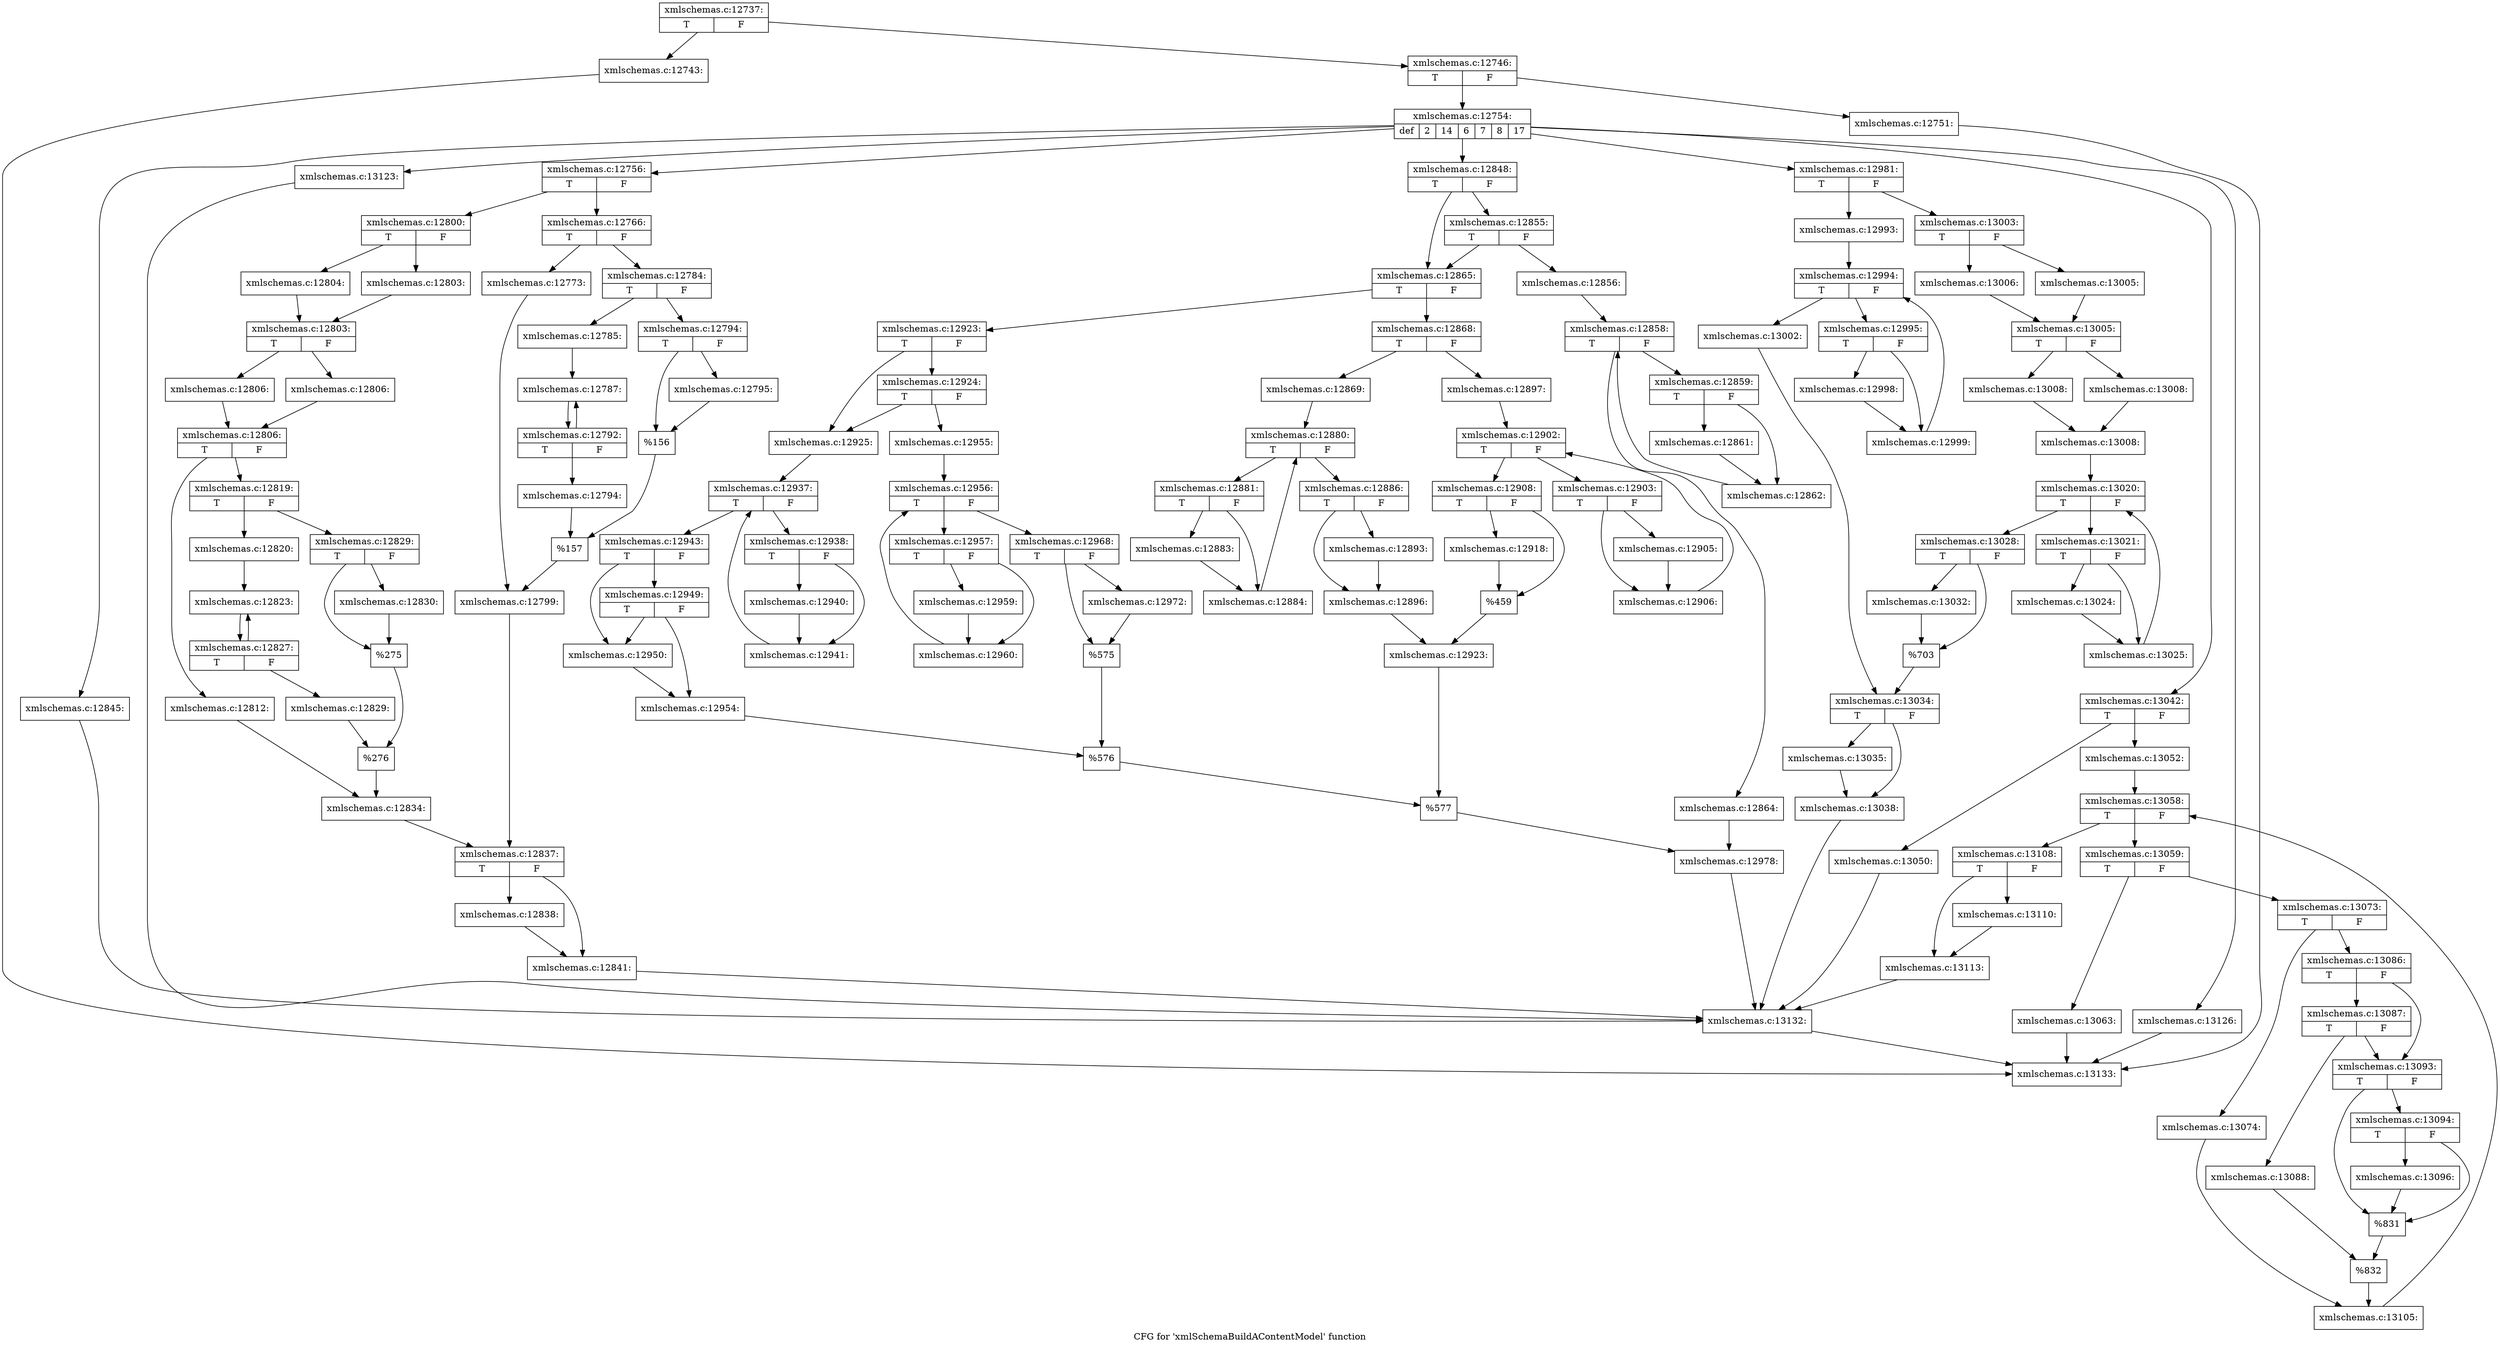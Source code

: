 digraph "CFG for 'xmlSchemaBuildAContentModel' function" {
	label="CFG for 'xmlSchemaBuildAContentModel' function";

	Node0x53412e0 [shape=record,label="{xmlschemas.c:12737:|{<s0>T|<s1>F}}"];
	Node0x53412e0 -> Node0x5348770;
	Node0x53412e0 -> Node0x53487c0;
	Node0x5348770 [shape=record,label="{xmlschemas.c:12743:}"];
	Node0x5348770 -> Node0x53415f0;
	Node0x53487c0 [shape=record,label="{xmlschemas.c:12746:|{<s0>T|<s1>F}}"];
	Node0x53487c0 -> Node0x53491f0;
	Node0x53487c0 -> Node0x5349240;
	Node0x53491f0 [shape=record,label="{xmlschemas.c:12751:}"];
	Node0x53491f0 -> Node0x53415f0;
	Node0x5349240 [shape=record,label="{xmlschemas.c:12754:|{<s0>def|<s1>2|<s2>14|<s3>6|<s4>7|<s5>8|<s6>17}}"];
	Node0x5349240 -> Node0x5349ba0;
	Node0x5349240 -> Node0x5349ee0;
	Node0x5349240 -> Node0x4ec8cc0;
	Node0x5349240 -> Node0x4ec9100;
	Node0x5349240 -> Node0x4edad10;
	Node0x5349240 -> Node0x5392520;
	Node0x5349240 -> Node0x539d0f0;
	Node0x5349ee0 [shape=record,label="{xmlschemas.c:12756:|{<s0>T|<s1>F}}"];
	Node0x5349ee0 -> Node0x534ba20;
	Node0x5349ee0 -> Node0x534bf00;
	Node0x534ba20 [shape=record,label="{xmlschemas.c:12766:|{<s0>T|<s1>F}}"];
	Node0x534ba20 -> Node0x534c220;
	Node0x534ba20 -> Node0x534c2c0;
	Node0x534c220 [shape=record,label="{xmlschemas.c:12773:}"];
	Node0x534c220 -> Node0x534c270;
	Node0x534c2c0 [shape=record,label="{xmlschemas.c:12784:|{<s0>T|<s1>F}}"];
	Node0x534c2c0 -> Node0x534d2c0;
	Node0x534c2c0 -> Node0x534e490;
	Node0x534d2c0 [shape=record,label="{xmlschemas.c:12785:}"];
	Node0x534d2c0 -> Node0x534ebb0;
	Node0x534ebb0 [shape=record,label="{xmlschemas.c:12787:}"];
	Node0x534ebb0 -> Node0x534eb60;
	Node0x534eb60 [shape=record,label="{xmlschemas.c:12792:|{<s0>T|<s1>F}}"];
	Node0x534eb60 -> Node0x534ebb0;
	Node0x534eb60 -> Node0x534eb10;
	Node0x534eb10 [shape=record,label="{xmlschemas.c:12794:}"];
	Node0x534eb10 -> Node0x534e440;
	Node0x534e490 [shape=record,label="{xmlschemas.c:12794:|{<s0>T|<s1>F}}"];
	Node0x534e490 -> Node0x53504e0;
	Node0x534e490 -> Node0x5350530;
	Node0x53504e0 [shape=record,label="{xmlschemas.c:12795:}"];
	Node0x53504e0 -> Node0x5350530;
	Node0x5350530 [shape=record,label="{%156}"];
	Node0x5350530 -> Node0x534e440;
	Node0x534e440 [shape=record,label="{%157}"];
	Node0x534e440 -> Node0x534c270;
	Node0x534c270 [shape=record,label="{xmlschemas.c:12799:}"];
	Node0x534c270 -> Node0x534beb0;
	Node0x534bf00 [shape=record,label="{xmlschemas.c:12800:|{<s0>T|<s1>F}}"];
	Node0x534bf00 -> Node0x4ec0500;
	Node0x534bf00 -> Node0x4ec0550;
	Node0x4ec0500 [shape=record,label="{xmlschemas.c:12803:}"];
	Node0x4ec0500 -> Node0x4ec05a0;
	Node0x4ec0550 [shape=record,label="{xmlschemas.c:12804:}"];
	Node0x4ec0550 -> Node0x4ec05a0;
	Node0x4ec05a0 [shape=record,label="{xmlschemas.c:12803:|{<s0>T|<s1>F}}"];
	Node0x4ec05a0 -> Node0x4ec0fc0;
	Node0x4ec05a0 -> Node0x4ec1010;
	Node0x4ec0fc0 [shape=record,label="{xmlschemas.c:12806:}"];
	Node0x4ec0fc0 -> Node0x4ec1060;
	Node0x4ec1010 [shape=record,label="{xmlschemas.c:12806:}"];
	Node0x4ec1010 -> Node0x4ec1060;
	Node0x4ec1060 [shape=record,label="{xmlschemas.c:12806:|{<s0>T|<s1>F}}"];
	Node0x4ec1060 -> Node0x4ec1ec0;
	Node0x4ec1060 -> Node0x4ec2700;
	Node0x4ec1ec0 [shape=record,label="{xmlschemas.c:12812:}"];
	Node0x4ec1ec0 -> Node0x4ec26b0;
	Node0x4ec2700 [shape=record,label="{xmlschemas.c:12819:|{<s0>T|<s1>F}}"];
	Node0x4ec2700 -> Node0x4ec4330;
	Node0x4ec2700 -> Node0x4ec43d0;
	Node0x4ec4330 [shape=record,label="{xmlschemas.c:12820:}"];
	Node0x4ec4330 -> Node0x4ec4af0;
	Node0x4ec4af0 [shape=record,label="{xmlschemas.c:12823:}"];
	Node0x4ec4af0 -> Node0x4ec4aa0;
	Node0x4ec4aa0 [shape=record,label="{xmlschemas.c:12827:|{<s0>T|<s1>F}}"];
	Node0x4ec4aa0 -> Node0x4ec4af0;
	Node0x4ec4aa0 -> Node0x4ec4a50;
	Node0x4ec4a50 [shape=record,label="{xmlschemas.c:12829:}"];
	Node0x4ec4a50 -> Node0x4ec4380;
	Node0x4ec43d0 [shape=record,label="{xmlschemas.c:12829:|{<s0>T|<s1>F}}"];
	Node0x4ec43d0 -> Node0x4ec6050;
	Node0x4ec43d0 -> Node0x4ec60a0;
	Node0x4ec6050 [shape=record,label="{xmlschemas.c:12830:}"];
	Node0x4ec6050 -> Node0x4ec60a0;
	Node0x4ec60a0 [shape=record,label="{%275}"];
	Node0x4ec60a0 -> Node0x4ec4380;
	Node0x4ec4380 [shape=record,label="{%276}"];
	Node0x4ec4380 -> Node0x4ec26b0;
	Node0x4ec26b0 [shape=record,label="{xmlschemas.c:12834:}"];
	Node0x4ec26b0 -> Node0x534beb0;
	Node0x534beb0 [shape=record,label="{xmlschemas.c:12837:|{<s0>T|<s1>F}}"];
	Node0x534beb0 -> Node0x4ec7620;
	Node0x534beb0 -> Node0x4ec8130;
	Node0x4ec7620 [shape=record,label="{xmlschemas.c:12838:}"];
	Node0x4ec7620 -> Node0x4ec8130;
	Node0x4ec8130 [shape=record,label="{xmlschemas.c:12841:}"];
	Node0x4ec8130 -> Node0x5349860;
	Node0x4ec8cc0 [shape=record,label="{xmlschemas.c:12845:}"];
	Node0x4ec8cc0 -> Node0x5349860;
	Node0x4ec9100 [shape=record,label="{xmlschemas.c:12848:|{<s0>T|<s1>F}}"];
	Node0x4ec9100 -> Node0x4ec9860;
	Node0x4ec9100 -> Node0x4ec9810;
	Node0x4ec9860 [shape=record,label="{xmlschemas.c:12855:|{<s0>T|<s1>F}}"];
	Node0x4ec9860 -> Node0x4ec9770;
	Node0x4ec9860 -> Node0x4ec9810;
	Node0x4ec9770 [shape=record,label="{xmlschemas.c:12856:}"];
	Node0x4ec9770 -> Node0x4eca2b0;
	Node0x4eca2b0 [shape=record,label="{xmlschemas.c:12858:|{<s0>T|<s1>F}}"];
	Node0x4eca2b0 -> Node0x4eca660;
	Node0x4eca2b0 -> Node0x4eca490;
	Node0x4eca660 [shape=record,label="{xmlschemas.c:12859:|{<s0>T|<s1>F}}"];
	Node0x4eca660 -> Node0x4ecaa20;
	Node0x4eca660 -> Node0x4ecaa70;
	Node0x4ecaa20 [shape=record,label="{xmlschemas.c:12861:}"];
	Node0x4ecaa20 -> Node0x4ecaa70;
	Node0x4ecaa70 [shape=record,label="{xmlschemas.c:12862:}"];
	Node0x4ecaa70 -> Node0x4eca2b0;
	Node0x4eca490 [shape=record,label="{xmlschemas.c:12864:}"];
	Node0x4eca490 -> Node0x4ec97c0;
	Node0x4ec9810 [shape=record,label="{xmlschemas.c:12865:|{<s0>T|<s1>F}}"];
	Node0x4ec9810 -> Node0x4ecb870;
	Node0x4ec9810 -> Node0x4ecb910;
	Node0x4ecb870 [shape=record,label="{xmlschemas.c:12868:|{<s0>T|<s1>F}}"];
	Node0x4ecb870 -> Node0x4ecbd80;
	Node0x4ecb870 -> Node0x4ecbe20;
	Node0x4ecbd80 [shape=record,label="{xmlschemas.c:12869:}"];
	Node0x4ecbd80 -> Node0x4ecda10;
	Node0x4ecda10 [shape=record,label="{xmlschemas.c:12880:|{<s0>T|<s1>F}}"];
	Node0x4ecda10 -> Node0x4ecddc0;
	Node0x4ecda10 -> Node0x4ecdbf0;
	Node0x4ecddc0 [shape=record,label="{xmlschemas.c:12881:|{<s0>T|<s1>F}}"];
	Node0x4ecddc0 -> Node0x4ece180;
	Node0x4ecddc0 -> Node0x4ece1d0;
	Node0x4ece180 [shape=record,label="{xmlschemas.c:12883:}"];
	Node0x4ece180 -> Node0x4ece1d0;
	Node0x4ece1d0 [shape=record,label="{xmlschemas.c:12884:}"];
	Node0x4ece1d0 -> Node0x4ecda10;
	Node0x4ecdbf0 [shape=record,label="{xmlschemas.c:12886:|{<s0>T|<s1>F}}"];
	Node0x4ecdbf0 -> Node0x4ecf680;
	Node0x4ecdbf0 -> Node0x4ecf6d0;
	Node0x4ecf680 [shape=record,label="{xmlschemas.c:12893:}"];
	Node0x4ecf680 -> Node0x4ecf6d0;
	Node0x4ecf6d0 [shape=record,label="{xmlschemas.c:12896:}"];
	Node0x4ecf6d0 -> Node0x4ecbdd0;
	Node0x4ecbe20 [shape=record,label="{xmlschemas.c:12897:}"];
	Node0x4ecbe20 -> Node0x4ed0bc0;
	Node0x4ed0bc0 [shape=record,label="{xmlschemas.c:12902:|{<s0>T|<s1>F}}"];
	Node0x4ed0bc0 -> Node0x4ed0f70;
	Node0x4ed0bc0 -> Node0x4ed0da0;
	Node0x4ed0f70 [shape=record,label="{xmlschemas.c:12903:|{<s0>T|<s1>F}}"];
	Node0x4ed0f70 -> Node0x4ed1330;
	Node0x4ed0f70 -> Node0x4ed1380;
	Node0x4ed1330 [shape=record,label="{xmlschemas.c:12905:}"];
	Node0x4ed1330 -> Node0x4ed1380;
	Node0x4ed1380 [shape=record,label="{xmlschemas.c:12906:}"];
	Node0x4ed1380 -> Node0x4ed0bc0;
	Node0x4ed0da0 [shape=record,label="{xmlschemas.c:12908:|{<s0>T|<s1>F}}"];
	Node0x4ed0da0 -> Node0x4ed26b0;
	Node0x4ed0da0 -> Node0x4ed2700;
	Node0x4ed26b0 [shape=record,label="{xmlschemas.c:12918:}"];
	Node0x4ed26b0 -> Node0x4ed2700;
	Node0x4ed2700 [shape=record,label="{%459}"];
	Node0x4ed2700 -> Node0x4ecbdd0;
	Node0x4ecbdd0 [shape=record,label="{xmlschemas.c:12923:}"];
	Node0x4ecbdd0 -> Node0x4ecb8c0;
	Node0x4ecb910 [shape=record,label="{xmlschemas.c:12923:|{<s0>T|<s1>F}}"];
	Node0x4ecb910 -> Node0x4ed33c0;
	Node0x4ecb910 -> Node0x4ed34b0;
	Node0x4ed34b0 [shape=record,label="{xmlschemas.c:12924:|{<s0>T|<s1>F}}"];
	Node0x4ed34b0 -> Node0x4ed33c0;
	Node0x4ed34b0 -> Node0x4ed3460;
	Node0x4ed33c0 [shape=record,label="{xmlschemas.c:12925:}"];
	Node0x4ed33c0 -> Node0x4ed56d0;
	Node0x4ed56d0 [shape=record,label="{xmlschemas.c:12937:|{<s0>T|<s1>F}}"];
	Node0x4ed56d0 -> Node0x4ed5a80;
	Node0x4ed56d0 -> Node0x4ed58b0;
	Node0x4ed5a80 [shape=record,label="{xmlschemas.c:12938:|{<s0>T|<s1>F}}"];
	Node0x4ed5a80 -> Node0x4ed5ec0;
	Node0x4ed5a80 -> Node0x4ed5f10;
	Node0x4ed5ec0 [shape=record,label="{xmlschemas.c:12940:}"];
	Node0x4ed5ec0 -> Node0x4ed5f10;
	Node0x4ed5f10 [shape=record,label="{xmlschemas.c:12941:}"];
	Node0x4ed5f10 -> Node0x4ed56d0;
	Node0x4ed58b0 [shape=record,label="{xmlschemas.c:12943:|{<s0>T|<s1>F}}"];
	Node0x4ed58b0 -> Node0x4ed7400;
	Node0x4ed58b0 -> Node0x4ed74a0;
	Node0x4ed74a0 [shape=record,label="{xmlschemas.c:12949:|{<s0>T|<s1>F}}"];
	Node0x4ed74a0 -> Node0x4ed7400;
	Node0x4ed74a0 -> Node0x4ed7450;
	Node0x4ed7400 [shape=record,label="{xmlschemas.c:12950:}"];
	Node0x4ed7400 -> Node0x4ed7450;
	Node0x4ed7450 [shape=record,label="{xmlschemas.c:12954:}"];
	Node0x4ed7450 -> Node0x4ed3410;
	Node0x4ed3460 [shape=record,label="{xmlschemas.c:12955:}"];
	Node0x4ed3460 -> Node0x4ed8720;
	Node0x4ed8720 [shape=record,label="{xmlschemas.c:12956:|{<s0>T|<s1>F}}"];
	Node0x4ed8720 -> Node0x4ed8b10;
	Node0x4ed8720 -> Node0x4ed8940;
	Node0x4ed8b10 [shape=record,label="{xmlschemas.c:12957:|{<s0>T|<s1>F}}"];
	Node0x4ed8b10 -> Node0x4ed8f50;
	Node0x4ed8b10 -> Node0x4ed8fa0;
	Node0x4ed8f50 [shape=record,label="{xmlschemas.c:12959:}"];
	Node0x4ed8f50 -> Node0x4ed8fa0;
	Node0x4ed8fa0 [shape=record,label="{xmlschemas.c:12960:}"];
	Node0x4ed8fa0 -> Node0x4ed8720;
	Node0x4ed8940 [shape=record,label="{xmlschemas.c:12968:|{<s0>T|<s1>F}}"];
	Node0x4ed8940 -> Node0x4ed9e10;
	Node0x4ed8940 -> Node0x4ed9e60;
	Node0x4ed9e10 [shape=record,label="{xmlschemas.c:12972:}"];
	Node0x4ed9e10 -> Node0x4ed9e60;
	Node0x4ed9e60 [shape=record,label="{%575}"];
	Node0x4ed9e60 -> Node0x4ed3410;
	Node0x4ed3410 [shape=record,label="{%576}"];
	Node0x4ed3410 -> Node0x4ecb8c0;
	Node0x4ecb8c0 [shape=record,label="{%577}"];
	Node0x4ecb8c0 -> Node0x4ec97c0;
	Node0x4ec97c0 [shape=record,label="{xmlschemas.c:12978:}"];
	Node0x4ec97c0 -> Node0x5349860;
	Node0x4edad10 [shape=record,label="{xmlschemas.c:12981:|{<s0>T|<s1>F}}"];
	Node0x4edad10 -> Node0x4edbec0;
	Node0x4edad10 -> Node0x4edbf60;
	Node0x4edbec0 [shape=record,label="{xmlschemas.c:12993:}"];
	Node0x4edbec0 -> Node0x538a1e0;
	Node0x538a1e0 [shape=record,label="{xmlschemas.c:12994:|{<s0>T|<s1>F}}"];
	Node0x538a1e0 -> Node0x538a5d0;
	Node0x538a1e0 -> Node0x538a400;
	Node0x538a5d0 [shape=record,label="{xmlschemas.c:12995:|{<s0>T|<s1>F}}"];
	Node0x538a5d0 -> Node0x538acb0;
	Node0x538a5d0 -> Node0x538ad00;
	Node0x538acb0 [shape=record,label="{xmlschemas.c:12998:}"];
	Node0x538acb0 -> Node0x538ad00;
	Node0x538ad00 [shape=record,label="{xmlschemas.c:12999:}"];
	Node0x538ad00 -> Node0x538a1e0;
	Node0x538a400 [shape=record,label="{xmlschemas.c:13002:}"];
	Node0x538a400 -> Node0x4edbf10;
	Node0x4edbf60 [shape=record,label="{xmlschemas.c:13003:|{<s0>T|<s1>F}}"];
	Node0x4edbf60 -> Node0x538c690;
	Node0x4edbf60 -> Node0x538c6e0;
	Node0x538c690 [shape=record,label="{xmlschemas.c:13005:}"];
	Node0x538c690 -> Node0x538c730;
	Node0x538c6e0 [shape=record,label="{xmlschemas.c:13006:}"];
	Node0x538c6e0 -> Node0x538c730;
	Node0x538c730 [shape=record,label="{xmlschemas.c:13005:|{<s0>T|<s1>F}}"];
	Node0x538c730 -> Node0x538d240;
	Node0x538c730 -> Node0x538d290;
	Node0x538d240 [shape=record,label="{xmlschemas.c:13008:}"];
	Node0x538d240 -> Node0x538d2e0;
	Node0x538d290 [shape=record,label="{xmlschemas.c:13008:}"];
	Node0x538d290 -> Node0x538d2e0;
	Node0x538d2e0 [shape=record,label="{xmlschemas.c:13008:}"];
	Node0x538d2e0 -> Node0x538ea60;
	Node0x538ea60 [shape=record,label="{xmlschemas.c:13020:|{<s0>T|<s1>F}}"];
	Node0x538ea60 -> Node0x538ee50;
	Node0x538ea60 -> Node0x538ec80;
	Node0x538ee50 [shape=record,label="{xmlschemas.c:13021:|{<s0>T|<s1>F}}"];
	Node0x538ee50 -> Node0x538f530;
	Node0x538ee50 -> Node0x538f580;
	Node0x538f530 [shape=record,label="{xmlschemas.c:13024:}"];
	Node0x538f530 -> Node0x538f580;
	Node0x538f580 [shape=record,label="{xmlschemas.c:13025:}"];
	Node0x538f580 -> Node0x538ea60;
	Node0x538ec80 [shape=record,label="{xmlschemas.c:13028:|{<s0>T|<s1>F}}"];
	Node0x538ec80 -> Node0x5390ef0;
	Node0x538ec80 -> Node0x5390f40;
	Node0x5390ef0 [shape=record,label="{xmlschemas.c:13032:}"];
	Node0x5390ef0 -> Node0x5390f40;
	Node0x5390f40 [shape=record,label="{%703}"];
	Node0x5390f40 -> Node0x4edbf10;
	Node0x4edbf10 [shape=record,label="{xmlschemas.c:13034:|{<s0>T|<s1>F}}"];
	Node0x4edbf10 -> Node0x5391780;
	Node0x4edbf10 -> Node0x53917d0;
	Node0x5391780 [shape=record,label="{xmlschemas.c:13035:}"];
	Node0x5391780 -> Node0x53917d0;
	Node0x53917d0 [shape=record,label="{xmlschemas.c:13038:}"];
	Node0x53917d0 -> Node0x5349860;
	Node0x5392520 [shape=record,label="{xmlschemas.c:13042:|{<s0>T|<s1>F}}"];
	Node0x5392520 -> Node0x5393800;
	Node0x5392520 -> Node0x5393850;
	Node0x5393800 [shape=record,label="{xmlschemas.c:13050:}"];
	Node0x5393800 -> Node0x5349860;
	Node0x5393850 [shape=record,label="{xmlschemas.c:13052:}"];
	Node0x5393850 -> Node0x5394a40;
	Node0x5394a40 [shape=record,label="{xmlschemas.c:13058:|{<s0>T|<s1>F}}"];
	Node0x5394a40 -> Node0x5394e30;
	Node0x5394a40 -> Node0x5394c60;
	Node0x5394e30 [shape=record,label="{xmlschemas.c:13059:|{<s0>T|<s1>F}}"];
	Node0x5394e30 -> Node0x53954e0;
	Node0x5394e30 -> Node0x5395530;
	Node0x53954e0 [shape=record,label="{xmlschemas.c:13063:}"];
	Node0x53954e0 -> Node0x53415f0;
	Node0x5395530 [shape=record,label="{xmlschemas.c:13073:|{<s0>T|<s1>F}}"];
	Node0x5395530 -> Node0x5395e50;
	Node0x5395530 -> Node0x5395ef0;
	Node0x5395e50 [shape=record,label="{xmlschemas.c:13074:}"];
	Node0x5395e50 -> Node0x5395ea0;
	Node0x5395ef0 [shape=record,label="{xmlschemas.c:13086:|{<s0>T|<s1>F}}"];
	Node0x5395ef0 -> Node0x5398d30;
	Node0x5395ef0 -> Node0x5398ce0;
	Node0x5398d30 [shape=record,label="{xmlschemas.c:13087:|{<s0>T|<s1>F}}"];
	Node0x5398d30 -> Node0x5398c40;
	Node0x5398d30 -> Node0x5398ce0;
	Node0x5398c40 [shape=record,label="{xmlschemas.c:13088:}"];
	Node0x5398c40 -> Node0x5398c90;
	Node0x5398ce0 [shape=record,label="{xmlschemas.c:13093:|{<s0>T|<s1>F}}"];
	Node0x5398ce0 -> Node0x539a2a0;
	Node0x5398ce0 -> Node0x539a250;
	Node0x539a2a0 [shape=record,label="{xmlschemas.c:13094:|{<s0>T|<s1>F}}"];
	Node0x539a2a0 -> Node0x53997a0;
	Node0x539a2a0 -> Node0x539a250;
	Node0x53997a0 [shape=record,label="{xmlschemas.c:13096:}"];
	Node0x53997a0 -> Node0x539a250;
	Node0x539a250 [shape=record,label="{%831}"];
	Node0x539a250 -> Node0x5398c90;
	Node0x5398c90 [shape=record,label="{%832}"];
	Node0x5398c90 -> Node0x5395ea0;
	Node0x5395ea0 [shape=record,label="{xmlschemas.c:13105:}"];
	Node0x5395ea0 -> Node0x5394a40;
	Node0x5394c60 [shape=record,label="{xmlschemas.c:13108:|{<s0>T|<s1>F}}"];
	Node0x5394c60 -> Node0x539ad40;
	Node0x5394c60 -> Node0x539b030;
	Node0x539ad40 [shape=record,label="{xmlschemas.c:13110:}"];
	Node0x539ad40 -> Node0x539b030;
	Node0x539b030 [shape=record,label="{xmlschemas.c:13113:}"];
	Node0x539b030 -> Node0x5349860;
	Node0x539d0f0 [shape=record,label="{xmlschemas.c:13123:}"];
	Node0x539d0f0 -> Node0x5349860;
	Node0x5349ba0 [shape=record,label="{xmlschemas.c:13126:}"];
	Node0x5349ba0 -> Node0x53415f0;
	Node0x5349860 [shape=record,label="{xmlschemas.c:13132:}"];
	Node0x5349860 -> Node0x53415f0;
	Node0x53415f0 [shape=record,label="{xmlschemas.c:13133:}"];
}
